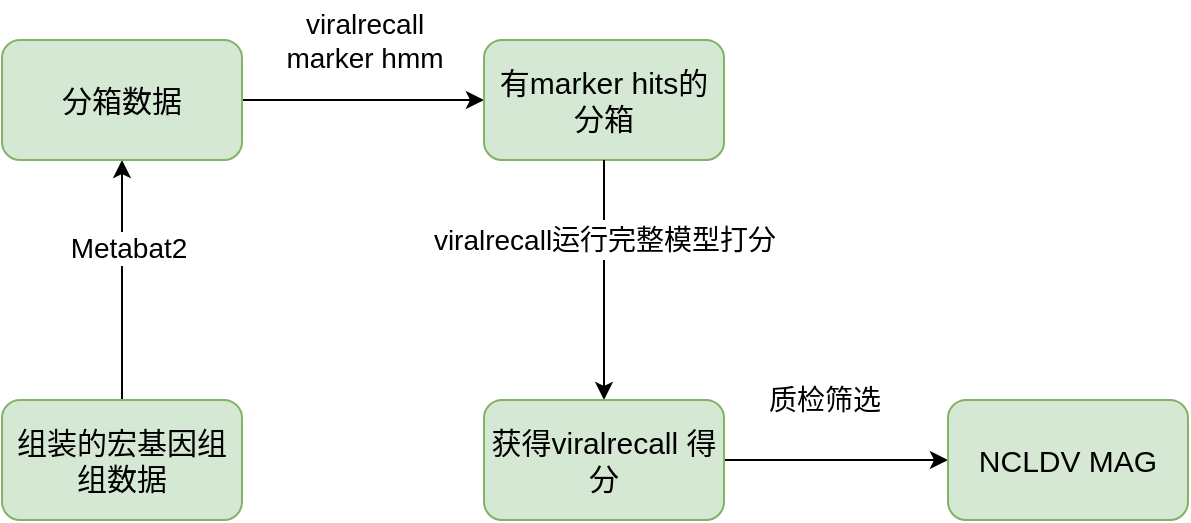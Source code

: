<mxfile version="16.5.1" type="device"><diagram id="e3oF7XjuT4KtAnJys_cq" name="第 1 页"><mxGraphModel dx="1038" dy="689" grid="1" gridSize="10" guides="1" tooltips="1" connect="1" arrows="1" fold="1" page="1" pageScale="1" pageWidth="827" pageHeight="1169" math="0" shadow="0"><root><mxCell id="0"/><mxCell id="1" parent="0"/><mxCell id="UPdo_xIxNinCAPExxY5v-3" value="" style="edgeStyle=orthogonalEdgeStyle;rounded=0;orthogonalLoop=1;jettySize=auto;html=1;" edge="1" parent="1" source="UPdo_xIxNinCAPExxY5v-1" target="UPdo_xIxNinCAPExxY5v-2"><mxGeometry relative="1" as="geometry"/></mxCell><mxCell id="UPdo_xIxNinCAPExxY5v-4" value="Metabat2" style="edgeLabel;html=1;align=center;verticalAlign=middle;resizable=0;points=[];fontSize=14;" vertex="1" connectable="0" parent="UPdo_xIxNinCAPExxY5v-3"><mxGeometry x="-0.28" y="-3" relative="1" as="geometry"><mxPoint y="-33" as="offset"/></mxGeometry></mxCell><mxCell id="UPdo_xIxNinCAPExxY5v-1" value="组装的宏基因组组数据" style="rounded=1;whiteSpace=wrap;html=1;fontSize=15;fillColor=#d5e8d4;strokeColor=#82b366;" vertex="1" parent="1"><mxGeometry x="354" y="440" width="120" height="60" as="geometry"/></mxCell><mxCell id="UPdo_xIxNinCAPExxY5v-6" value="" style="edgeStyle=orthogonalEdgeStyle;rounded=0;orthogonalLoop=1;jettySize=auto;html=1;" edge="1" parent="1" source="UPdo_xIxNinCAPExxY5v-2" target="UPdo_xIxNinCAPExxY5v-5"><mxGeometry relative="1" as="geometry"/></mxCell><mxCell id="UPdo_xIxNinCAPExxY5v-2" value="分箱数据" style="whiteSpace=wrap;html=1;rounded=1;fontSize=15;fillColor=#d5e8d4;strokeColor=#82b366;" vertex="1" parent="1"><mxGeometry x="354" y="260" width="120" height="60" as="geometry"/></mxCell><mxCell id="UPdo_xIxNinCAPExxY5v-9" value="" style="edgeStyle=orthogonalEdgeStyle;rounded=0;orthogonalLoop=1;jettySize=auto;html=1;startArrow=none;" edge="1" parent="1" source="UPdo_xIxNinCAPExxY5v-14" target="UPdo_xIxNinCAPExxY5v-8"><mxGeometry relative="1" as="geometry"/></mxCell><mxCell id="UPdo_xIxNinCAPExxY5v-5" value="有marker hits的分箱" style="whiteSpace=wrap;html=1;rounded=1;fontSize=15;fillColor=#d5e8d4;strokeColor=#82b366;" vertex="1" parent="1"><mxGeometry x="595" y="260" width="120" height="60" as="geometry"/></mxCell><mxCell id="UPdo_xIxNinCAPExxY5v-7" value="&lt;span style=&quot;font-size: 14px;&quot;&gt;viralrecall&lt;br style=&quot;font-size: 14px;&quot;&gt;marker hmm&lt;/span&gt;" style="text;html=1;align=center;verticalAlign=middle;resizable=0;points=[];autosize=1;strokeColor=none;fillColor=none;fontSize=14;" vertex="1" parent="1"><mxGeometry x="490" y="240" width="90" height="40" as="geometry"/></mxCell><mxCell id="UPdo_xIxNinCAPExxY5v-11" value="" style="edgeStyle=orthogonalEdgeStyle;rounded=0;orthogonalLoop=1;jettySize=auto;html=1;" edge="1" parent="1" source="UPdo_xIxNinCAPExxY5v-8" target="UPdo_xIxNinCAPExxY5v-10"><mxGeometry relative="1" as="geometry"/></mxCell><mxCell id="UPdo_xIxNinCAPExxY5v-8" value="获得viralrecall 得分" style="whiteSpace=wrap;html=1;rounded=1;fontSize=15;fillColor=#d5e8d4;strokeColor=#82b366;" vertex="1" parent="1"><mxGeometry x="595" y="440" width="120" height="60" as="geometry"/></mxCell><mxCell id="UPdo_xIxNinCAPExxY5v-10" value="NCLDV MAG" style="whiteSpace=wrap;html=1;rounded=1;fillColor=#d5e8d4;strokeColor=#82b366;fontSize=15;" vertex="1" parent="1"><mxGeometry x="827" y="440" width="120" height="60" as="geometry"/></mxCell><mxCell id="UPdo_xIxNinCAPExxY5v-12" value="质检筛选" style="text;html=1;align=center;verticalAlign=middle;resizable=0;points=[];autosize=1;strokeColor=none;fillColor=none;fontSize=14;" vertex="1" parent="1"><mxGeometry x="730" y="430" width="70" height="20" as="geometry"/></mxCell><mxCell id="UPdo_xIxNinCAPExxY5v-14" value="&lt;span style=&quot;font-size: 14px;&quot;&gt;viralrecall运行完整模型打分&lt;/span&gt;" style="text;html=1;align=center;verticalAlign=middle;resizable=0;points=[];autosize=1;strokeColor=none;fillColor=none;fontSize=14;" vertex="1" parent="1"><mxGeometry x="560" y="350" width="190" height="20" as="geometry"/></mxCell><mxCell id="UPdo_xIxNinCAPExxY5v-17" value="" style="edgeStyle=orthogonalEdgeStyle;rounded=0;orthogonalLoop=1;jettySize=auto;html=1;endArrow=none;" edge="1" parent="1" source="UPdo_xIxNinCAPExxY5v-5" target="UPdo_xIxNinCAPExxY5v-14"><mxGeometry relative="1" as="geometry"><mxPoint x="655" y="320" as="sourcePoint"/><mxPoint x="655" y="440" as="targetPoint"/></mxGeometry></mxCell></root></mxGraphModel></diagram></mxfile>